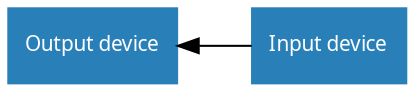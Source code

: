 /* vim: set et sw=4 sts=4: */

digraph {
    graph [rankdir=RL];
    node [shape=rect, style=filled, color="#2980b9", fontname=Sans, fontcolor="#ffffff", fontsize=10];
    edge [arrowhead=normal, style=solid];

    input [label="Input device"]
    output [label="Output device"]

    input -> output;
}
